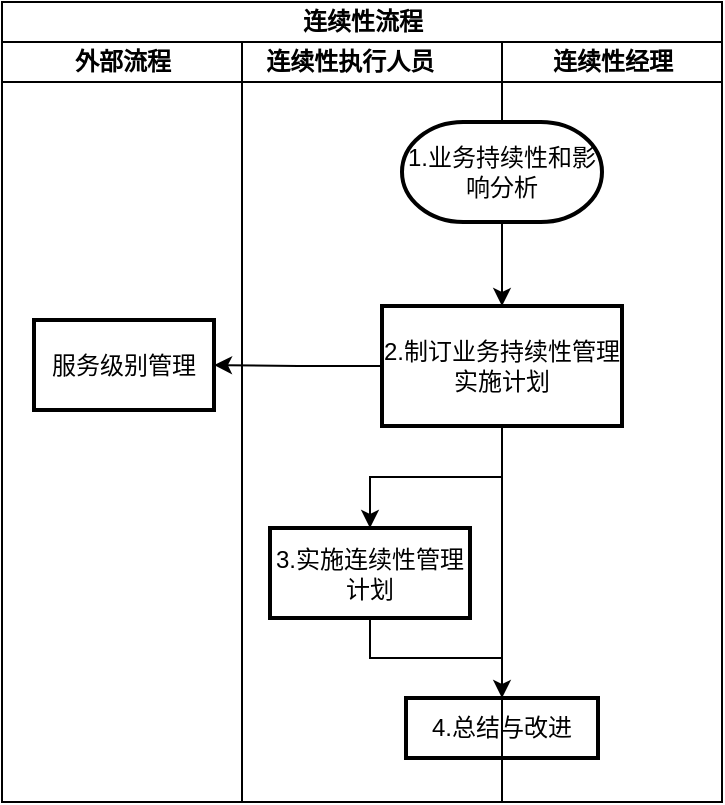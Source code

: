 <mxfile version="21.6.9" type="github">
  <diagram name="第 1 页" id="9Ht5S6vPuSeAYrokqiwD">
    <mxGraphModel dx="971" dy="605" grid="0" gridSize="10" guides="1" tooltips="1" connect="1" arrows="1" fold="1" page="0" pageScale="1" pageWidth="827" pageHeight="1169" math="0" shadow="0">
      <root>
        <mxCell id="0" />
        <mxCell id="1" parent="0" />
        <mxCell id="wMCdS17icCkOThGsD1iI-1" value="连续性流程" style="swimlane;childLayout=stackLayout;resizeParent=1;resizeParentMax=0;startSize=20;html=1;" vertex="1" parent="1">
          <mxGeometry x="230.0" y="100" width="360" height="400" as="geometry" />
        </mxCell>
        <mxCell id="wMCdS17icCkOThGsD1iI-2" value="外部流程" style="swimlane;startSize=20;html=1;" vertex="1" parent="wMCdS17icCkOThGsD1iI-1">
          <mxGeometry y="20" width="120" height="380" as="geometry" />
        </mxCell>
        <mxCell id="wMCdS17icCkOThGsD1iI-3" value="连续性执行人员&lt;span style=&quot;white-space: pre;&quot;&gt;&#x9;&lt;/span&gt;" style="swimlane;startSize=20;html=1;" vertex="1" parent="wMCdS17icCkOThGsD1iI-1">
          <mxGeometry x="120" y="20" width="130" height="380" as="geometry" />
        </mxCell>
        <mxCell id="wMCdS17icCkOThGsD1iI-11" value="" style="edgeStyle=orthogonalEdgeStyle;rounded=0;orthogonalLoop=1;jettySize=auto;html=1;" edge="1" parent="wMCdS17icCkOThGsD1iI-3" source="wMCdS17icCkOThGsD1iI-8" target="wMCdS17icCkOThGsD1iI-10">
          <mxGeometry relative="1" as="geometry" />
        </mxCell>
        <mxCell id="wMCdS17icCkOThGsD1iI-8" value="3.实施连续性管理计划" style="whiteSpace=wrap;html=1;strokeWidth=2;" vertex="1" parent="wMCdS17icCkOThGsD1iI-3">
          <mxGeometry x="14" y="243" width="100" height="45" as="geometry" />
        </mxCell>
        <mxCell id="wMCdS17icCkOThGsD1iI-10" value="4.总结与改进" style="whiteSpace=wrap;html=1;strokeWidth=2;" vertex="1" parent="wMCdS17icCkOThGsD1iI-3">
          <mxGeometry x="82" y="328" width="96" height="30" as="geometry" />
        </mxCell>
        <mxCell id="wMCdS17icCkOThGsD1iI-12" value="服务级别管理" style="whiteSpace=wrap;html=1;strokeWidth=2;" vertex="1" parent="wMCdS17icCkOThGsD1iI-3">
          <mxGeometry x="-104" y="139" width="90" height="45" as="geometry" />
        </mxCell>
        <mxCell id="wMCdS17icCkOThGsD1iI-4" value="连续性经理" style="swimlane;startSize=20;html=1;" vertex="1" parent="wMCdS17icCkOThGsD1iI-1">
          <mxGeometry x="250" y="20" width="110" height="380" as="geometry" />
        </mxCell>
        <mxCell id="wMCdS17icCkOThGsD1iI-7" value="" style="edgeStyle=orthogonalEdgeStyle;rounded=0;orthogonalLoop=1;jettySize=auto;html=1;" edge="1" parent="wMCdS17icCkOThGsD1iI-4" source="wMCdS17icCkOThGsD1iI-5" target="wMCdS17icCkOThGsD1iI-6">
          <mxGeometry relative="1" as="geometry" />
        </mxCell>
        <mxCell id="wMCdS17icCkOThGsD1iI-5" value="1.业务持续性和影响分析" style="strokeWidth=2;html=1;shape=mxgraph.flowchart.terminator;whiteSpace=wrap;" vertex="1" parent="wMCdS17icCkOThGsD1iI-4">
          <mxGeometry x="-50" y="40" width="100" height="50" as="geometry" />
        </mxCell>
        <mxCell id="wMCdS17icCkOThGsD1iI-6" value="2.制订业务持续性管理实施计划" style="whiteSpace=wrap;html=1;strokeWidth=2;" vertex="1" parent="wMCdS17icCkOThGsD1iI-4">
          <mxGeometry x="-60" y="132" width="120" height="60" as="geometry" />
        </mxCell>
        <mxCell id="wMCdS17icCkOThGsD1iI-13" value="" style="edgeStyle=orthogonalEdgeStyle;rounded=0;orthogonalLoop=1;jettySize=auto;html=1;" edge="1" parent="wMCdS17icCkOThGsD1iI-1" source="wMCdS17icCkOThGsD1iI-6" target="wMCdS17icCkOThGsD1iI-12">
          <mxGeometry relative="1" as="geometry" />
        </mxCell>
        <mxCell id="wMCdS17icCkOThGsD1iI-14" style="edgeStyle=orthogonalEdgeStyle;rounded=0;orthogonalLoop=1;jettySize=auto;html=1;exitX=0.5;exitY=1;exitDx=0;exitDy=0;entryX=0.5;entryY=0;entryDx=0;entryDy=0;" edge="1" parent="wMCdS17icCkOThGsD1iI-1" source="wMCdS17icCkOThGsD1iI-6" target="wMCdS17icCkOThGsD1iI-8">
          <mxGeometry relative="1" as="geometry" />
        </mxCell>
      </root>
    </mxGraphModel>
  </diagram>
</mxfile>
